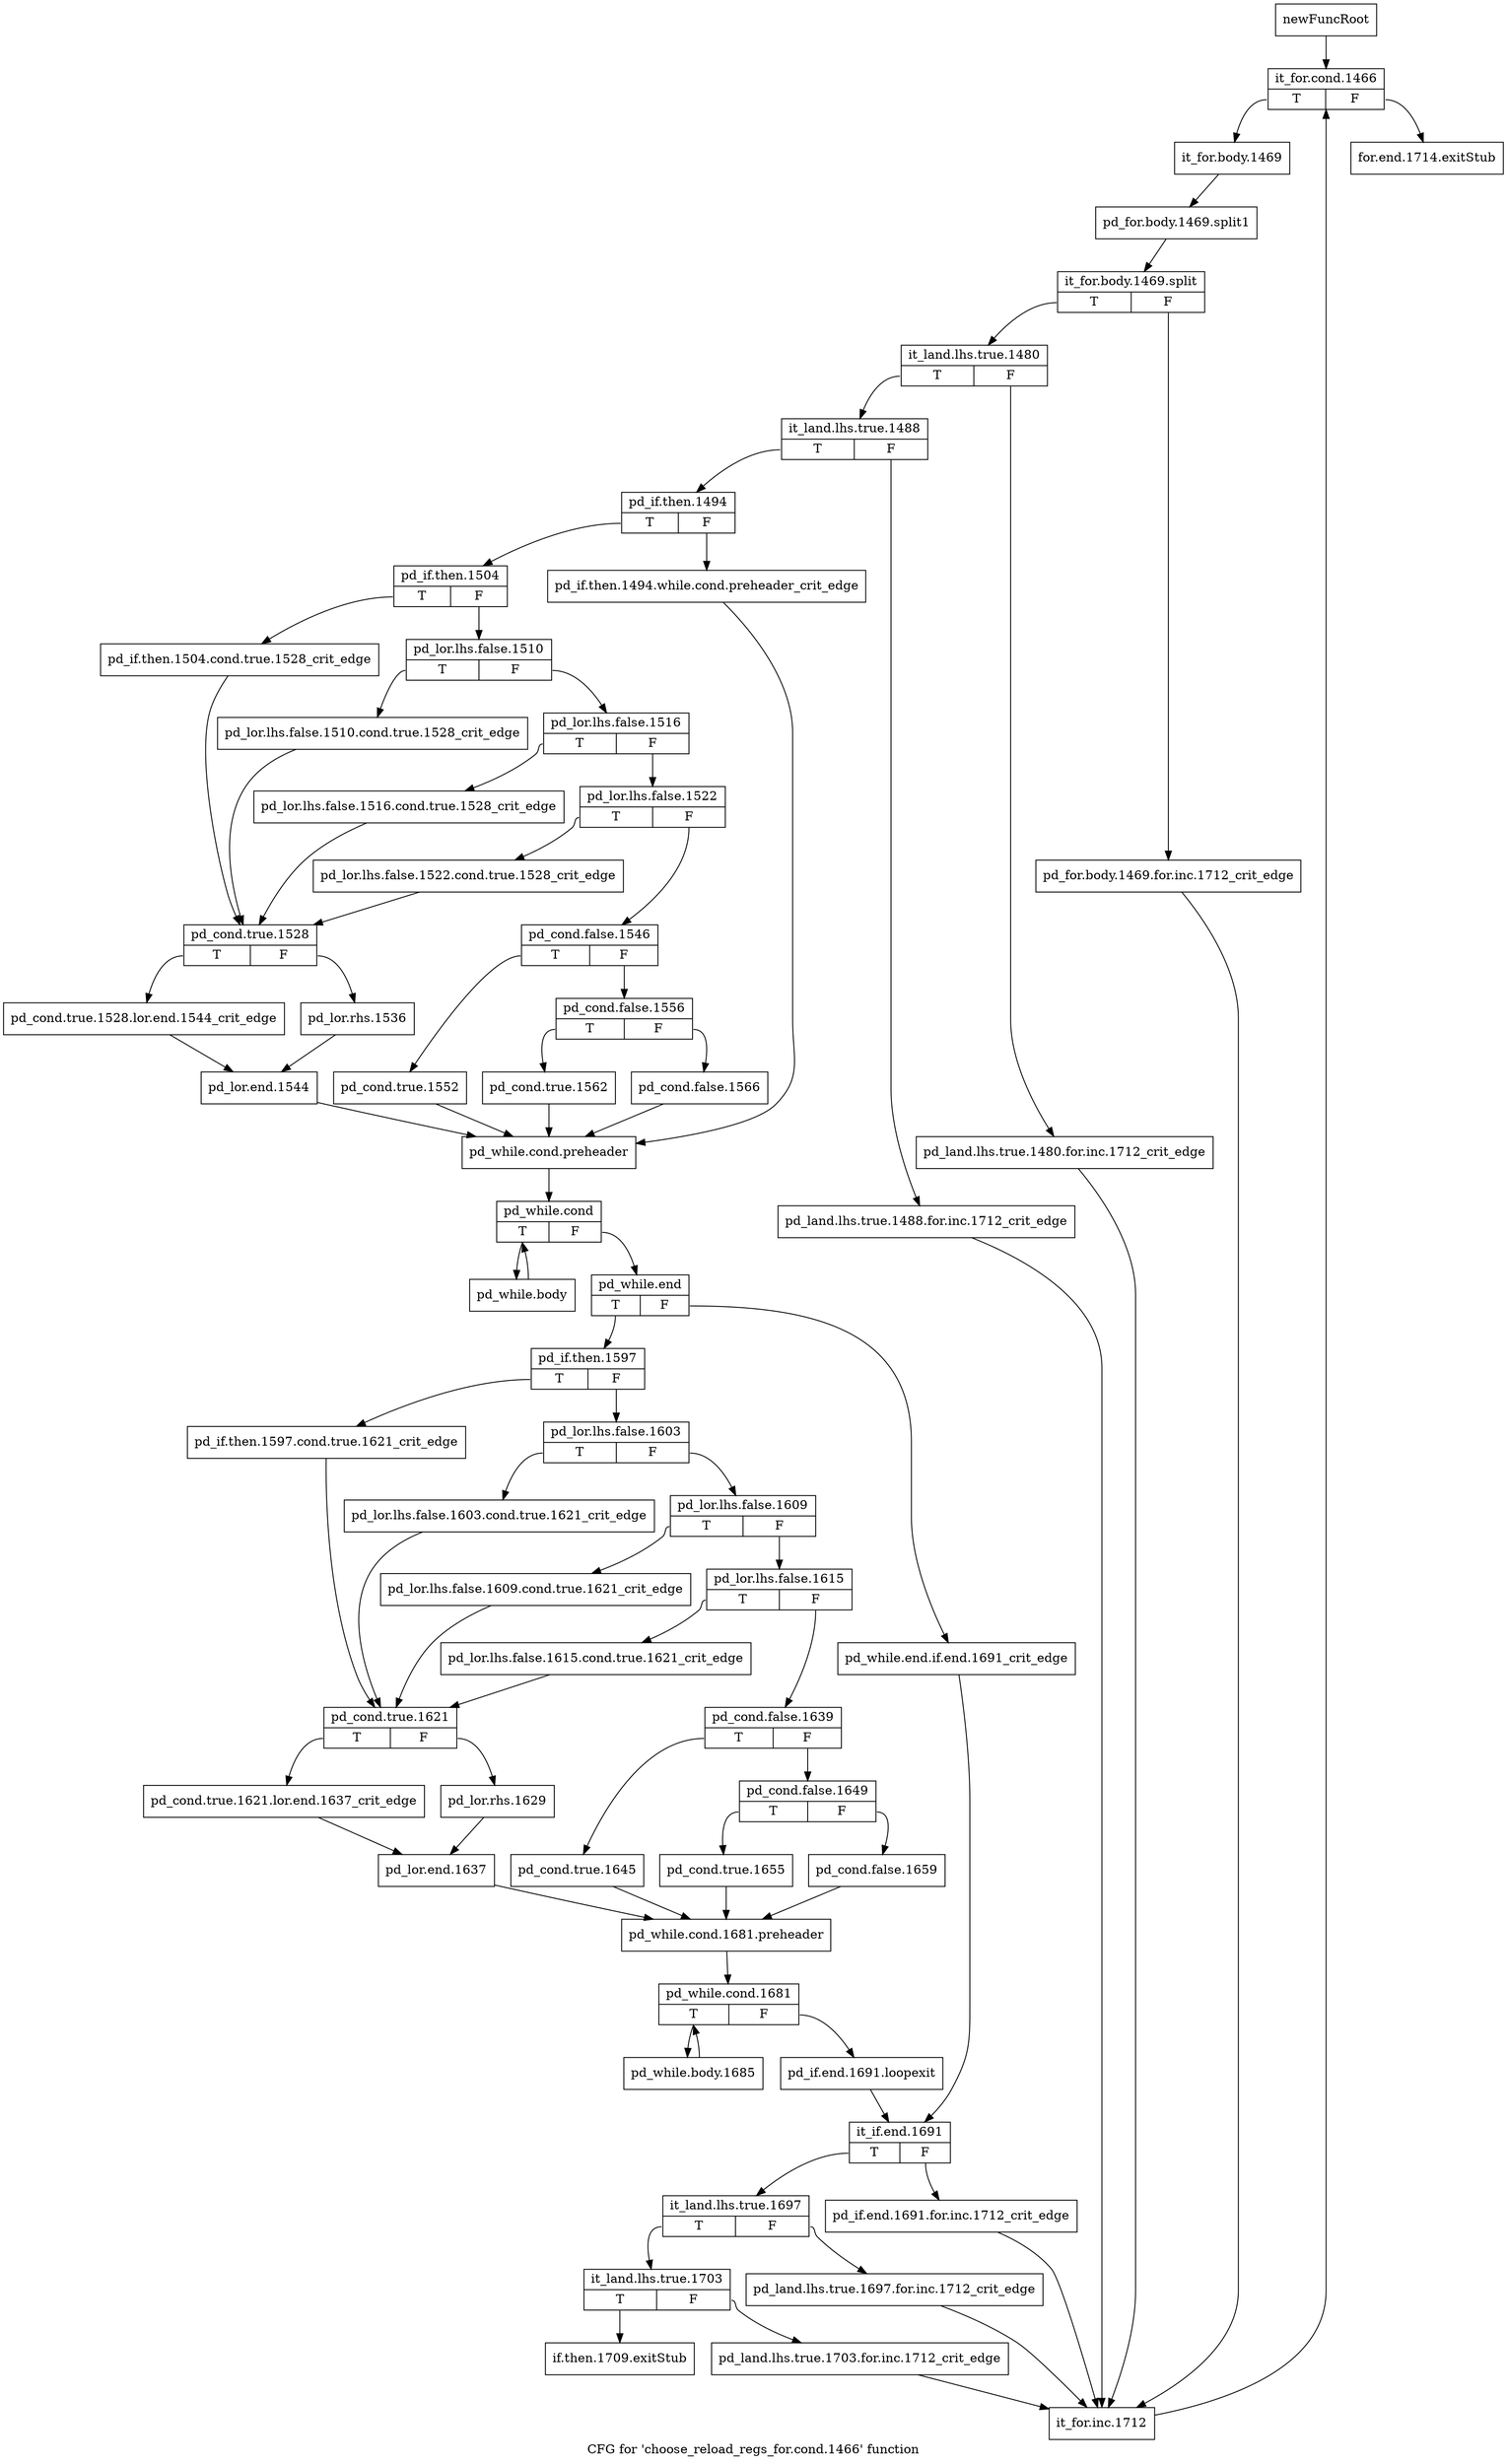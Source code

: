 digraph "CFG for 'choose_reload_regs_for.cond.1466' function" {
	label="CFG for 'choose_reload_regs_for.cond.1466' function";

	Node0xbeae860 [shape=record,label="{newFuncRoot}"];
	Node0xbeae860 -> Node0xbeb1350;
	Node0xbeb12b0 [shape=record,label="{for.end.1714.exitStub}"];
	Node0xbeb1300 [shape=record,label="{if.then.1709.exitStub}"];
	Node0xbeb1350 [shape=record,label="{it_for.cond.1466|{<s0>T|<s1>F}}"];
	Node0xbeb1350:s0 -> Node0xbeb13a0;
	Node0xbeb1350:s1 -> Node0xbeb12b0;
	Node0xbeb13a0 [shape=record,label="{it_for.body.1469}"];
	Node0xbeb13a0 -> Node0xf8dbff0;
	Node0xf8dbff0 [shape=record,label="{pd_for.body.1469.split1}"];
	Node0xf8dbff0 -> Node0xfc19070;
	Node0xfc19070 [shape=record,label="{it_for.body.1469.split|{<s0>T|<s1>F}}"];
	Node0xfc19070:s0 -> Node0xbeb1440;
	Node0xfc19070:s1 -> Node0xbeb13f0;
	Node0xbeb13f0 [shape=record,label="{pd_for.body.1469.for.inc.1712_crit_edge}"];
	Node0xbeb13f0 -> Node0xbeb24d0;
	Node0xbeb1440 [shape=record,label="{it_land.lhs.true.1480|{<s0>T|<s1>F}}"];
	Node0xbeb1440:s0 -> Node0xbeb14e0;
	Node0xbeb1440:s1 -> Node0xbeb1490;
	Node0xbeb1490 [shape=record,label="{pd_land.lhs.true.1480.for.inc.1712_crit_edge}"];
	Node0xbeb1490 -> Node0xbeb24d0;
	Node0xbeb14e0 [shape=record,label="{it_land.lhs.true.1488|{<s0>T|<s1>F}}"];
	Node0xbeb14e0:s0 -> Node0xbeb1580;
	Node0xbeb14e0:s1 -> Node0xbeb1530;
	Node0xbeb1530 [shape=record,label="{pd_land.lhs.true.1488.for.inc.1712_crit_edge}"];
	Node0xbeb1530 -> Node0xbeb24d0;
	Node0xbeb1580 [shape=record,label="{pd_if.then.1494|{<s0>T|<s1>F}}"];
	Node0xbeb1580:s0 -> Node0xbeb1620;
	Node0xbeb1580:s1 -> Node0xbeb15d0;
	Node0xbeb15d0 [shape=record,label="{pd_if.then.1494.while.cond.preheader_crit_edge}"];
	Node0xbeb15d0 -> Node0xbeb1b70;
	Node0xbeb1620 [shape=record,label="{pd_if.then.1504|{<s0>T|<s1>F}}"];
	Node0xbeb1620:s0 -> Node0xbeb19e0;
	Node0xbeb1620:s1 -> Node0xbeb1670;
	Node0xbeb1670 [shape=record,label="{pd_lor.lhs.false.1510|{<s0>T|<s1>F}}"];
	Node0xbeb1670:s0 -> Node0xbeb1990;
	Node0xbeb1670:s1 -> Node0xbeb16c0;
	Node0xbeb16c0 [shape=record,label="{pd_lor.lhs.false.1516|{<s0>T|<s1>F}}"];
	Node0xbeb16c0:s0 -> Node0xbeb1940;
	Node0xbeb16c0:s1 -> Node0xbeb1710;
	Node0xbeb1710 [shape=record,label="{pd_lor.lhs.false.1522|{<s0>T|<s1>F}}"];
	Node0xbeb1710:s0 -> Node0xbeb18f0;
	Node0xbeb1710:s1 -> Node0xbeb1760;
	Node0xbeb1760 [shape=record,label="{pd_cond.false.1546|{<s0>T|<s1>F}}"];
	Node0xbeb1760:s0 -> Node0xbeb18a0;
	Node0xbeb1760:s1 -> Node0xbeb17b0;
	Node0xbeb17b0 [shape=record,label="{pd_cond.false.1556|{<s0>T|<s1>F}}"];
	Node0xbeb17b0:s0 -> Node0xbeb1850;
	Node0xbeb17b0:s1 -> Node0xbeb1800;
	Node0xbeb1800 [shape=record,label="{pd_cond.false.1566}"];
	Node0xbeb1800 -> Node0xbeb1b70;
	Node0xbeb1850 [shape=record,label="{pd_cond.true.1562}"];
	Node0xbeb1850 -> Node0xbeb1b70;
	Node0xbeb18a0 [shape=record,label="{pd_cond.true.1552}"];
	Node0xbeb18a0 -> Node0xbeb1b70;
	Node0xbeb18f0 [shape=record,label="{pd_lor.lhs.false.1522.cond.true.1528_crit_edge}"];
	Node0xbeb18f0 -> Node0xbeb1a30;
	Node0xbeb1940 [shape=record,label="{pd_lor.lhs.false.1516.cond.true.1528_crit_edge}"];
	Node0xbeb1940 -> Node0xbeb1a30;
	Node0xbeb1990 [shape=record,label="{pd_lor.lhs.false.1510.cond.true.1528_crit_edge}"];
	Node0xbeb1990 -> Node0xbeb1a30;
	Node0xbeb19e0 [shape=record,label="{pd_if.then.1504.cond.true.1528_crit_edge}"];
	Node0xbeb19e0 -> Node0xbeb1a30;
	Node0xbeb1a30 [shape=record,label="{pd_cond.true.1528|{<s0>T|<s1>F}}"];
	Node0xbeb1a30:s0 -> Node0xbeb1ad0;
	Node0xbeb1a30:s1 -> Node0xbeb1a80;
	Node0xbeb1a80 [shape=record,label="{pd_lor.rhs.1536}"];
	Node0xbeb1a80 -> Node0xbeb1b20;
	Node0xbeb1ad0 [shape=record,label="{pd_cond.true.1528.lor.end.1544_crit_edge}"];
	Node0xbeb1ad0 -> Node0xbeb1b20;
	Node0xbeb1b20 [shape=record,label="{pd_lor.end.1544}"];
	Node0xbeb1b20 -> Node0xbeb1b70;
	Node0xbeb1b70 [shape=record,label="{pd_while.cond.preheader}"];
	Node0xbeb1b70 -> Node0xbeb1bc0;
	Node0xbeb1bc0 [shape=record,label="{pd_while.cond|{<s0>T|<s1>F}}"];
	Node0xbeb1bc0:s0 -> Node0xbeb2570;
	Node0xbeb1bc0:s1 -> Node0xbeb1c10;
	Node0xbeb1c10 [shape=record,label="{pd_while.end|{<s0>T|<s1>F}}"];
	Node0xbeb1c10:s0 -> Node0xbeb1cb0;
	Node0xbeb1c10:s1 -> Node0xbeb1c60;
	Node0xbeb1c60 [shape=record,label="{pd_while.end.if.end.1691_crit_edge}"];
	Node0xbeb1c60 -> Node0xbeb22f0;
	Node0xbeb1cb0 [shape=record,label="{pd_if.then.1597|{<s0>T|<s1>F}}"];
	Node0xbeb1cb0:s0 -> Node0xbeb2070;
	Node0xbeb1cb0:s1 -> Node0xbeb1d00;
	Node0xbeb1d00 [shape=record,label="{pd_lor.lhs.false.1603|{<s0>T|<s1>F}}"];
	Node0xbeb1d00:s0 -> Node0xbeb2020;
	Node0xbeb1d00:s1 -> Node0xbeb1d50;
	Node0xbeb1d50 [shape=record,label="{pd_lor.lhs.false.1609|{<s0>T|<s1>F}}"];
	Node0xbeb1d50:s0 -> Node0xbeb1fd0;
	Node0xbeb1d50:s1 -> Node0xbeb1da0;
	Node0xbeb1da0 [shape=record,label="{pd_lor.lhs.false.1615|{<s0>T|<s1>F}}"];
	Node0xbeb1da0:s0 -> Node0xbeb1f80;
	Node0xbeb1da0:s1 -> Node0xbeb1df0;
	Node0xbeb1df0 [shape=record,label="{pd_cond.false.1639|{<s0>T|<s1>F}}"];
	Node0xbeb1df0:s0 -> Node0xbeb1f30;
	Node0xbeb1df0:s1 -> Node0xbeb1e40;
	Node0xbeb1e40 [shape=record,label="{pd_cond.false.1649|{<s0>T|<s1>F}}"];
	Node0xbeb1e40:s0 -> Node0xbeb1ee0;
	Node0xbeb1e40:s1 -> Node0xbeb1e90;
	Node0xbeb1e90 [shape=record,label="{pd_cond.false.1659}"];
	Node0xbeb1e90 -> Node0xbeb2200;
	Node0xbeb1ee0 [shape=record,label="{pd_cond.true.1655}"];
	Node0xbeb1ee0 -> Node0xbeb2200;
	Node0xbeb1f30 [shape=record,label="{pd_cond.true.1645}"];
	Node0xbeb1f30 -> Node0xbeb2200;
	Node0xbeb1f80 [shape=record,label="{pd_lor.lhs.false.1615.cond.true.1621_crit_edge}"];
	Node0xbeb1f80 -> Node0xbeb20c0;
	Node0xbeb1fd0 [shape=record,label="{pd_lor.lhs.false.1609.cond.true.1621_crit_edge}"];
	Node0xbeb1fd0 -> Node0xbeb20c0;
	Node0xbeb2020 [shape=record,label="{pd_lor.lhs.false.1603.cond.true.1621_crit_edge}"];
	Node0xbeb2020 -> Node0xbeb20c0;
	Node0xbeb2070 [shape=record,label="{pd_if.then.1597.cond.true.1621_crit_edge}"];
	Node0xbeb2070 -> Node0xbeb20c0;
	Node0xbeb20c0 [shape=record,label="{pd_cond.true.1621|{<s0>T|<s1>F}}"];
	Node0xbeb20c0:s0 -> Node0xbeb2160;
	Node0xbeb20c0:s1 -> Node0xbeb2110;
	Node0xbeb2110 [shape=record,label="{pd_lor.rhs.1629}"];
	Node0xbeb2110 -> Node0xbeb21b0;
	Node0xbeb2160 [shape=record,label="{pd_cond.true.1621.lor.end.1637_crit_edge}"];
	Node0xbeb2160 -> Node0xbeb21b0;
	Node0xbeb21b0 [shape=record,label="{pd_lor.end.1637}"];
	Node0xbeb21b0 -> Node0xbeb2200;
	Node0xbeb2200 [shape=record,label="{pd_while.cond.1681.preheader}"];
	Node0xbeb2200 -> Node0xbeb2250;
	Node0xbeb2250 [shape=record,label="{pd_while.cond.1681|{<s0>T|<s1>F}}"];
	Node0xbeb2250:s0 -> Node0xbeb2520;
	Node0xbeb2250:s1 -> Node0xbeb22a0;
	Node0xbeb22a0 [shape=record,label="{pd_if.end.1691.loopexit}"];
	Node0xbeb22a0 -> Node0xbeb22f0;
	Node0xbeb22f0 [shape=record,label="{it_if.end.1691|{<s0>T|<s1>F}}"];
	Node0xbeb22f0:s0 -> Node0xbeb2390;
	Node0xbeb22f0:s1 -> Node0xbeb2340;
	Node0xbeb2340 [shape=record,label="{pd_if.end.1691.for.inc.1712_crit_edge}"];
	Node0xbeb2340 -> Node0xbeb24d0;
	Node0xbeb2390 [shape=record,label="{it_land.lhs.true.1697|{<s0>T|<s1>F}}"];
	Node0xbeb2390:s0 -> Node0xbeb2430;
	Node0xbeb2390:s1 -> Node0xbeb23e0;
	Node0xbeb23e0 [shape=record,label="{pd_land.lhs.true.1697.for.inc.1712_crit_edge}"];
	Node0xbeb23e0 -> Node0xbeb24d0;
	Node0xbeb2430 [shape=record,label="{it_land.lhs.true.1703|{<s0>T|<s1>F}}"];
	Node0xbeb2430:s0 -> Node0xbeb1300;
	Node0xbeb2430:s1 -> Node0xbeb2480;
	Node0xbeb2480 [shape=record,label="{pd_land.lhs.true.1703.for.inc.1712_crit_edge}"];
	Node0xbeb2480 -> Node0xbeb24d0;
	Node0xbeb24d0 [shape=record,label="{it_for.inc.1712}"];
	Node0xbeb24d0 -> Node0xbeb1350;
	Node0xbeb2520 [shape=record,label="{pd_while.body.1685}"];
	Node0xbeb2520 -> Node0xbeb2250;
	Node0xbeb2570 [shape=record,label="{pd_while.body}"];
	Node0xbeb2570 -> Node0xbeb1bc0;
}
